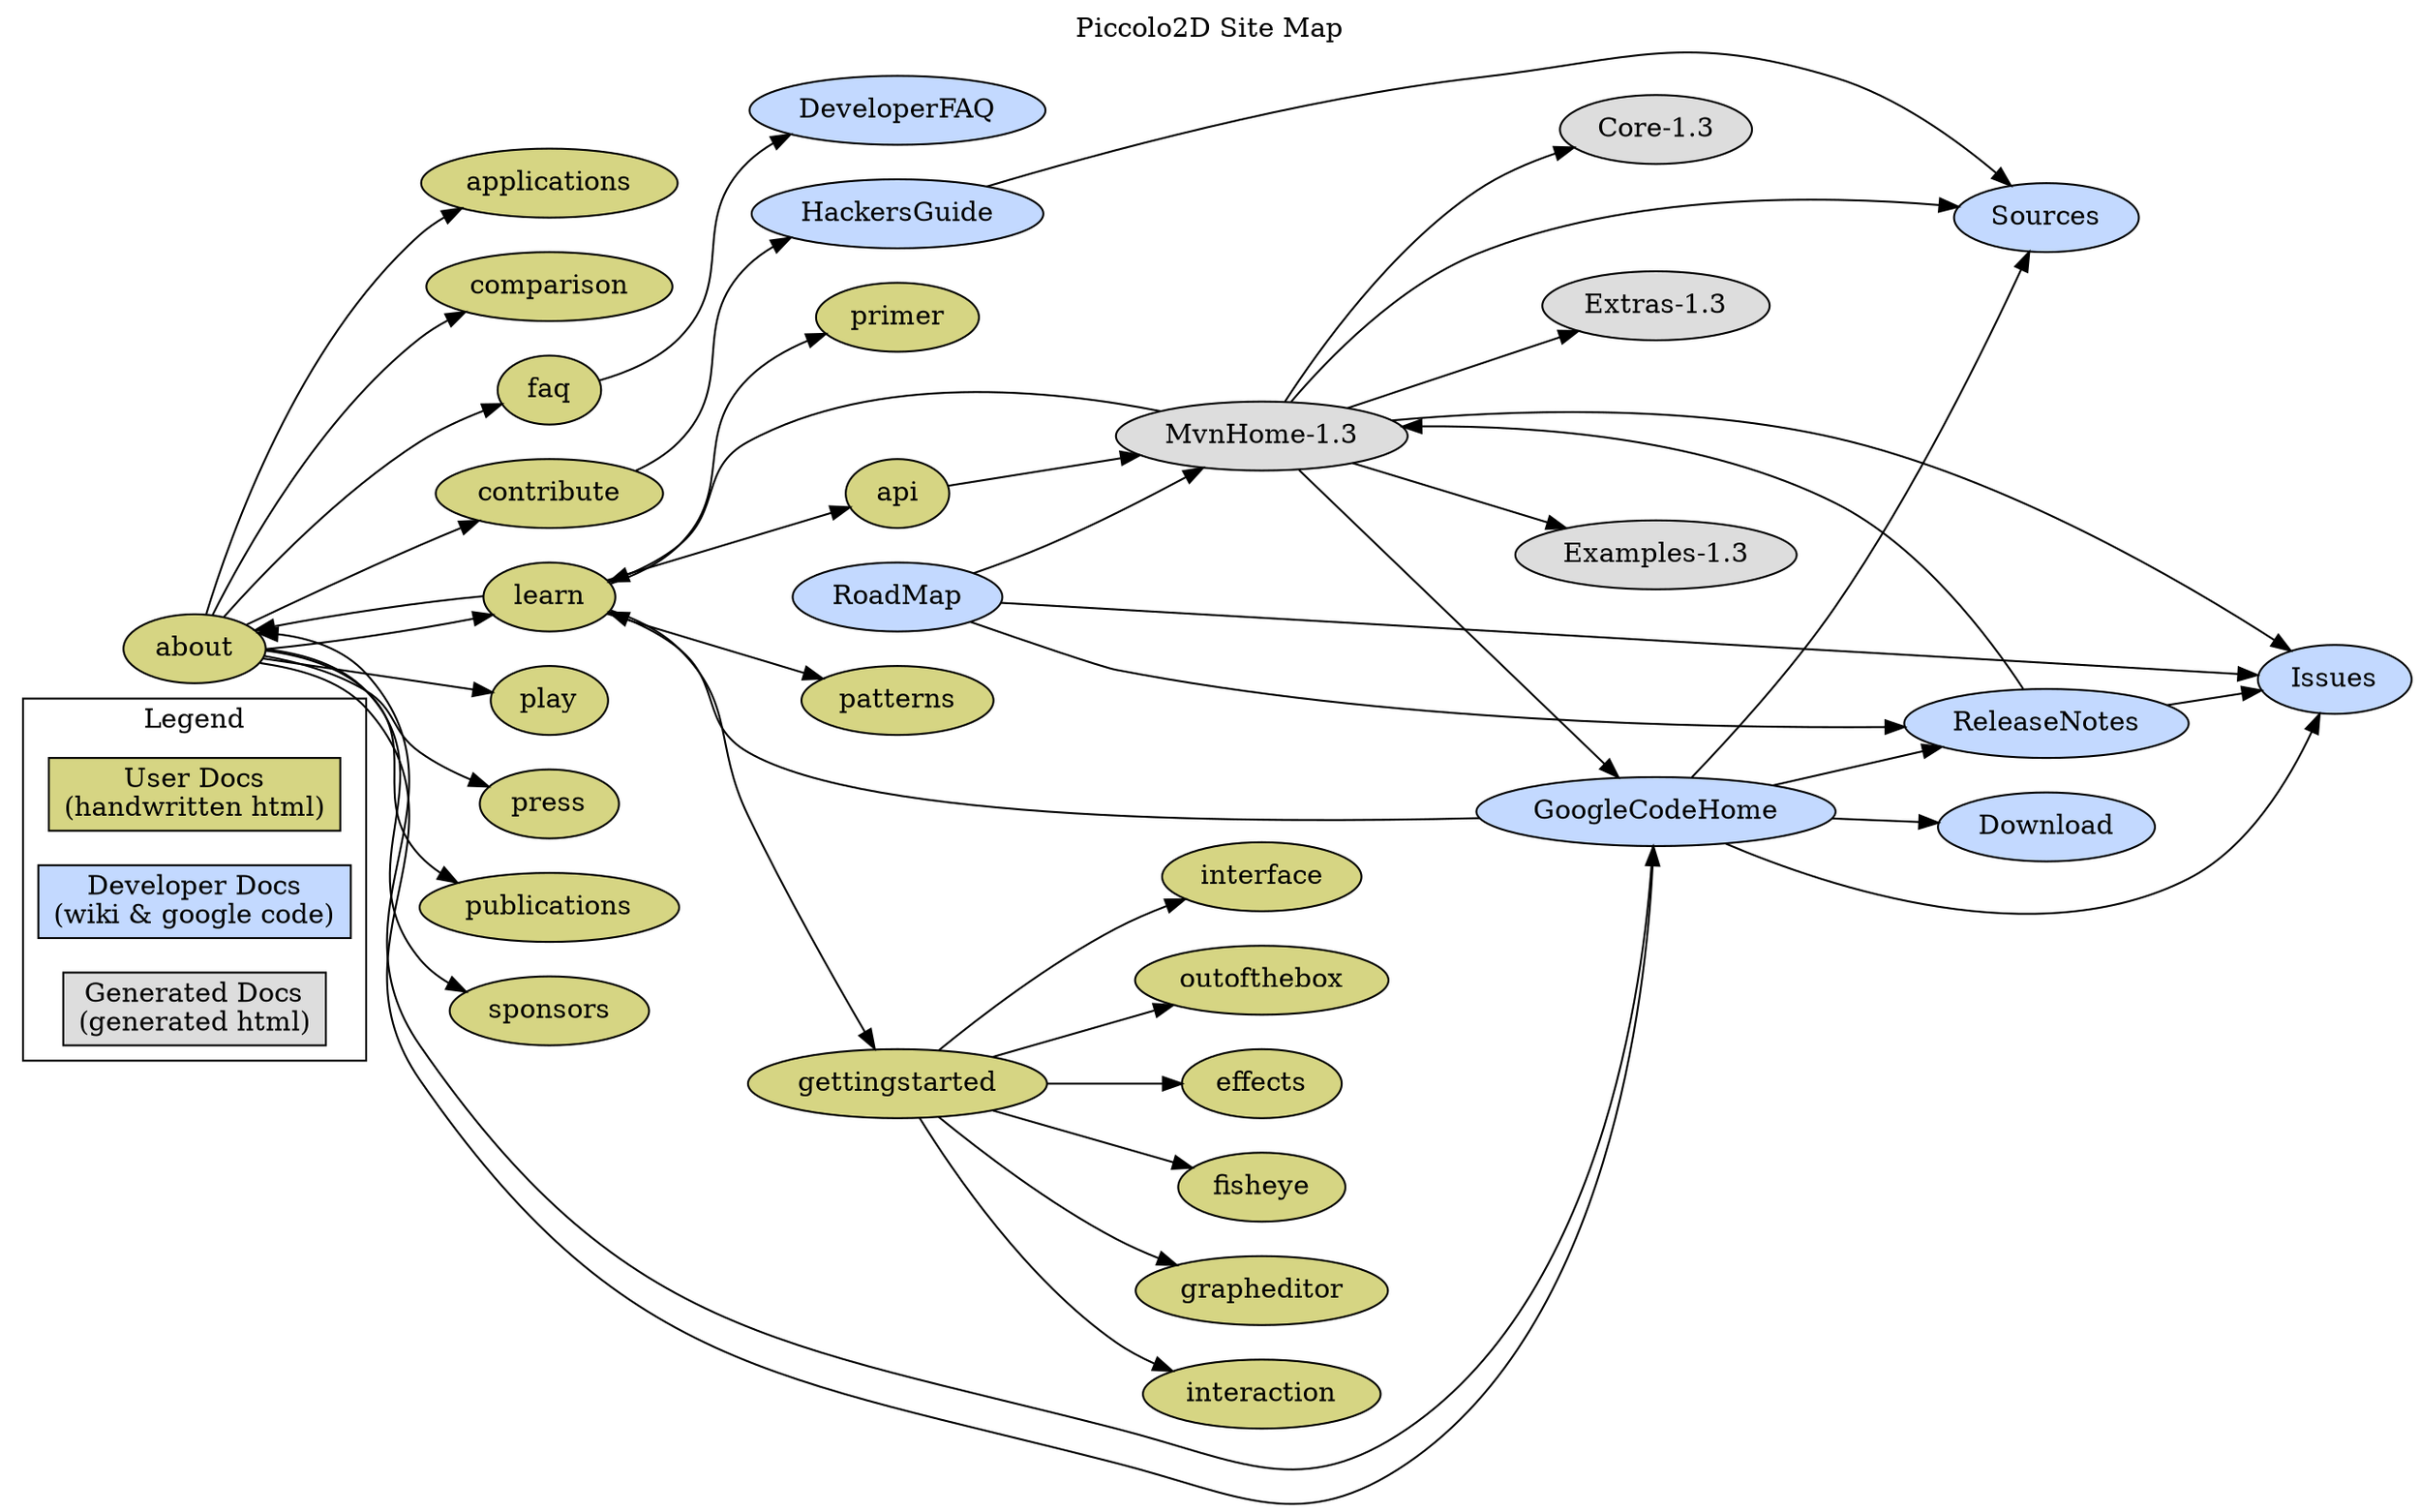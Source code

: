 #!/usr/bin/dot -Tsvg -o sitemap.svg
/*

render: $ dot -Tsvg -o sitemap.svg sitemap.dot

    $Id$

	See http://www.graphviz.org/Documentation.php
	http://www.iua.upf.es/~dgarcia/Codders/DotUmlUseCases.html
*/
digraph "Piccolo2D Site Map" {
	rankdir=LR;
	label="Piccolo2D Site Map";
	labelloc=t;
	node [style=filled,fillcolor="#d6d583"] /* default color: umd website */

/* legend */
subgraph cluster_0 {
label="Legend";
"User Docs\n(handwritten html)" [shape=box];
"Developer Docs\n(wiki & google code)" [fillcolor="#c3d9ff",shape=box];
"Generated Docs\n(generated html)" [fillcolor="#dddddd",shape=box];
}

/* html * /
subgraph cluster_1 {
label="Static Html (handwritten)"; */
about [URL="http://www.cs.umd.edu/hcil/piccolo/learn/about.shtml"];
api [URL="http://www.cs.umd.edu/hcil/jazz/learn/api.shtml"];
applications [URL="http://www.cs.umd.edu/hcil/jazz/applications/index.shtml"];
comparison [URL="http://www.cs.umd.edu/hcil/jazz/learn/comparison.shtml"];
contribute [URL="http://www.cs.umd.edu/hcil/jazz/contribute/index.shtml"];
effects [URL="http://www.cs.umd.edu/hcil/piccolo/learn/effects.shtml"];
faq [URL="http://www.cs.umd.edu/hcil/jazz/learn/dev-faq.shtml"];
fisheye [URL="http://www.cs.umd.edu/hcil/piccolo/learn/fisheye.shtml"];
gettingstarted [URL="http://www.cs.umd.edu/hcil/piccolo/learn/get-started.shtml"];
grapheditor [URL="http://www.cs.umd.edu/hcil/piccolo/learn/grapheditor.shtml"];
interaction [URL="http://www.cs.umd.edu/hcil/piccolo/learn/interaction.shtml"];
interface [URL="http://www.cs.umd.edu/hcil/piccolo/learn/interface.shtml"];
learn [URL="http://www.cs.umd.edu/hcil/jazz/learn/index.shtml"];
outofthebox [URL="http://www.cs.umd.edu/hcil/piccolo/learn/out-of-box-java.shtml"];
play [URL="http://www.cs.umd.edu/hcil/jazz/play/index.shtml"];
press [URL="http://www.cs.umd.edu/hcil/jazz/press/index.shtml"];
publications [URL="http://www.cs.umd.edu/hcil/jazz/learn/publications.shtml"];
sponsors [URL="http://www.cs.umd.edu/hcil/jazz/team/sponsors.shtml"];
patterns [URL="http://www.cs.umd.edu/hcil/jazz/learn/patterns.shtml"];
primer [URL="http://www.cs.umd.edu/hcil/jazz/learn/graphics.shtml"];
/*}*/

/* wiki * /
subgraph cluster_2 {
label="Wiki & Google Code"; */
DeveloperFAQ [fillcolor="#c3d9ff",URL="http://code.google.com/p/piccolo2d/wiki/DeveloperFAQ"];
Download [fillcolor="#c3d9ff",URL="http://code.google.com/p/piccolo2d/downloads/list"];
GoogleCodeHome [fillcolor="#c3d9ff",URL="http://code.google.com/p/piccolo2d/"];
HackersGuide [fillcolor="#c3d9ff",URL="http://code.google.com/p/piccolo2d/wiki/HackersGuide"];
Issues [fillcolor="#c3d9ff",URL="http://code.google.com/p/piccolo2d/issues"];
ReleaseNotes [fillcolor="#c3d9ff",URL="http://code.google.com/p/piccolo2d/wiki/ReleaseNotes"];
RoadMap [fillcolor="#c3d9ff",URL="http://code.google.com/p/piccolo2d/wiki/RoadMap"];
Sources [fillcolor="#c3d9ff",URL="http://code.google.com/p/piccolo2d/wiki/CheckoutInstructions"];
/*}*/

/* maven * /
subgraph cluster_3 {
label="Static Html (generated)";*/
"MvnHome-1.3" [fillcolor="#dddddd",URL="http://piccolo2d.googlecode.com/svn/site/piccolo2d.java/release-1.3-SNAPSHOT/piccolo2d/index.html"];
"Core-1.3" [fillcolor="#dddddd",URL="http://piccolo2d.googlecode.com/svn/site/piccolo2d.java/release-1.3-SNAPSHOT/piccolo2d-core/index.html"];
"Extras-1.3" [fillcolor="#dddddd",URL="http://piccolo2d.googlecode.com/svn/site/piccolo2d.java/release-1.3-SNAPSHOT/piccolo2d-extras/index.html"];
"Examples-1.3" [fillcolor="#dddddd",URL="http://piccolo2d.googlecode.com/svn/site/piccolo2d.java/release-1.3-SNAPSHOT/piccolo2d-examples/index.html"];
/*}*/

GoogleCodeHome -> about;
GoogleCodeHome -> Download;
GoogleCodeHome -> Issues;
GoogleCodeHome -> learn;
GoogleCodeHome -> ReleaseNotes;
GoogleCodeHome -> Sources;
HackersGuide -> Sources;
ReleaseNotes -> Issues;
ReleaseNotes -> "MvnHome-1.3";
RoadMap -> Issues;
RoadMap -> "MvnHome-1.3";
RoadMap -> ReleaseNotes;

"MvnHome-1.3" -> "Core-1.3";
"MvnHome-1.3" -> "Examples-1.3";
"MvnHome-1.3" -> "Extras-1.3";
"MvnHome-1.3" -> GoogleCodeHome;
"MvnHome-1.3" -> Issues; 
"MvnHome-1.3" -> learn;
"MvnHome-1.3" -> Sources; 

about -> applications;
about -> comparison;
about -> contribute;
about -> faq;
about -> GoogleCodeHome;
about -> learn;
about -> play;
about -> press;
about -> publications;
about -> sponsors;
api -> "MvnHome-1.3";
contribute -> HackersGuide;
faq -> DeveloperFAQ;
gettingstarted -> effects;
gettingstarted -> fisheye;
gettingstarted -> grapheditor;
gettingstarted -> interaction;
gettingstarted -> interface;
gettingstarted -> outofthebox;
learn -> about;
learn -> api;
learn -> gettingstarted;
learn -> patterns;
learn -> primer;

}

